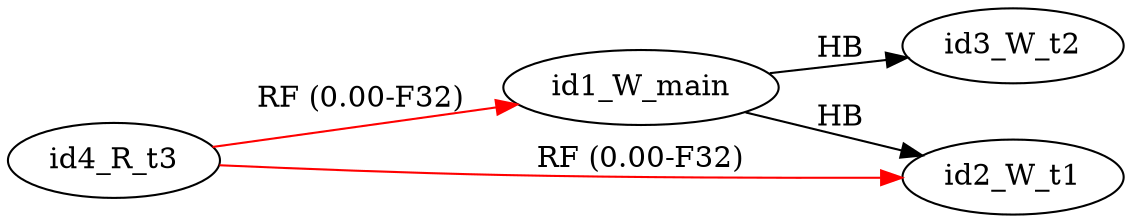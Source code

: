 digraph memory_model {
rankdir=LR;
splines=true; esep=0.5;
id4_R_t3 -> id1_W_main [label = "RF (0.00-F32)", color="red"];
id4_R_t3 -> id2_W_t1 [label = "RF (0.00-F32)", color="red"];
id1_W_main -> id2_W_t1 [label = "HB", color="black"];
id1_W_main -> id3_W_t2 [label = "HB", color="black"];
id1_W_main [pos="5.0,2!"]
id2_W_t1 [pos="0,0!"]
id3_W_t2 [pos="5,0!"]
id4_R_t3 [pos="10,0!"]
}